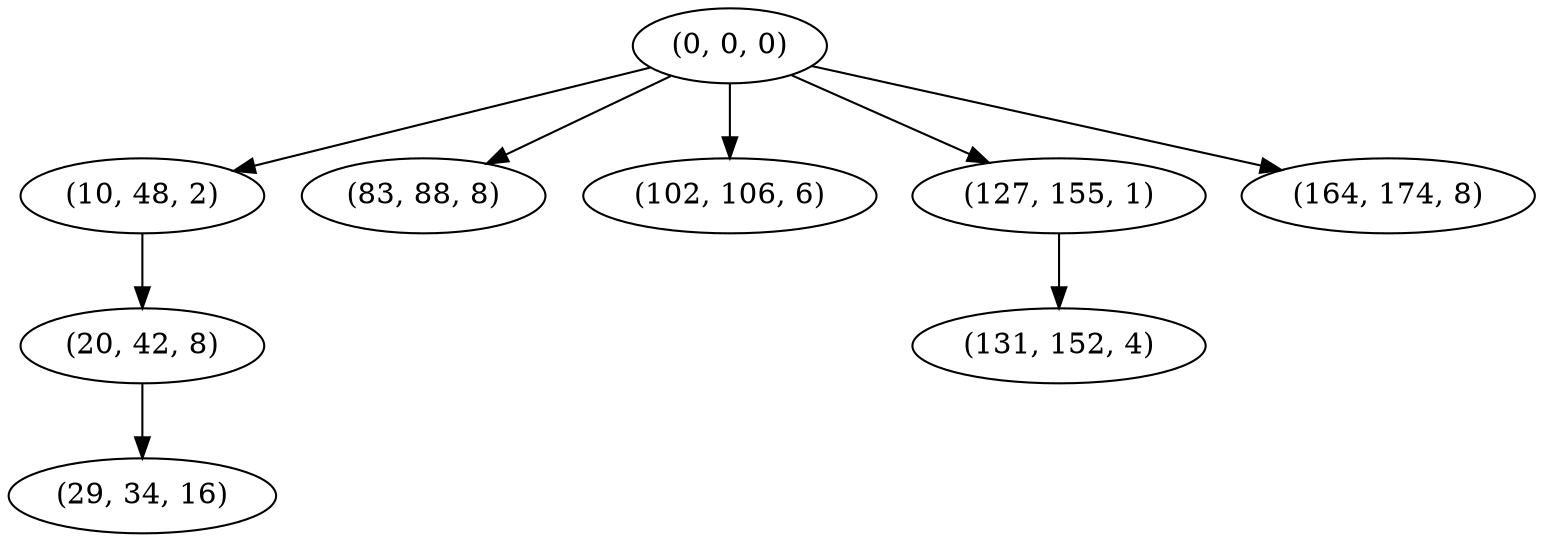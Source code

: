 digraph tree {
    "(0, 0, 0)";
    "(10, 48, 2)";
    "(20, 42, 8)";
    "(29, 34, 16)";
    "(83, 88, 8)";
    "(102, 106, 6)";
    "(127, 155, 1)";
    "(131, 152, 4)";
    "(164, 174, 8)";
    "(0, 0, 0)" -> "(10, 48, 2)";
    "(0, 0, 0)" -> "(83, 88, 8)";
    "(0, 0, 0)" -> "(102, 106, 6)";
    "(0, 0, 0)" -> "(127, 155, 1)";
    "(0, 0, 0)" -> "(164, 174, 8)";
    "(10, 48, 2)" -> "(20, 42, 8)";
    "(20, 42, 8)" -> "(29, 34, 16)";
    "(127, 155, 1)" -> "(131, 152, 4)";
}
